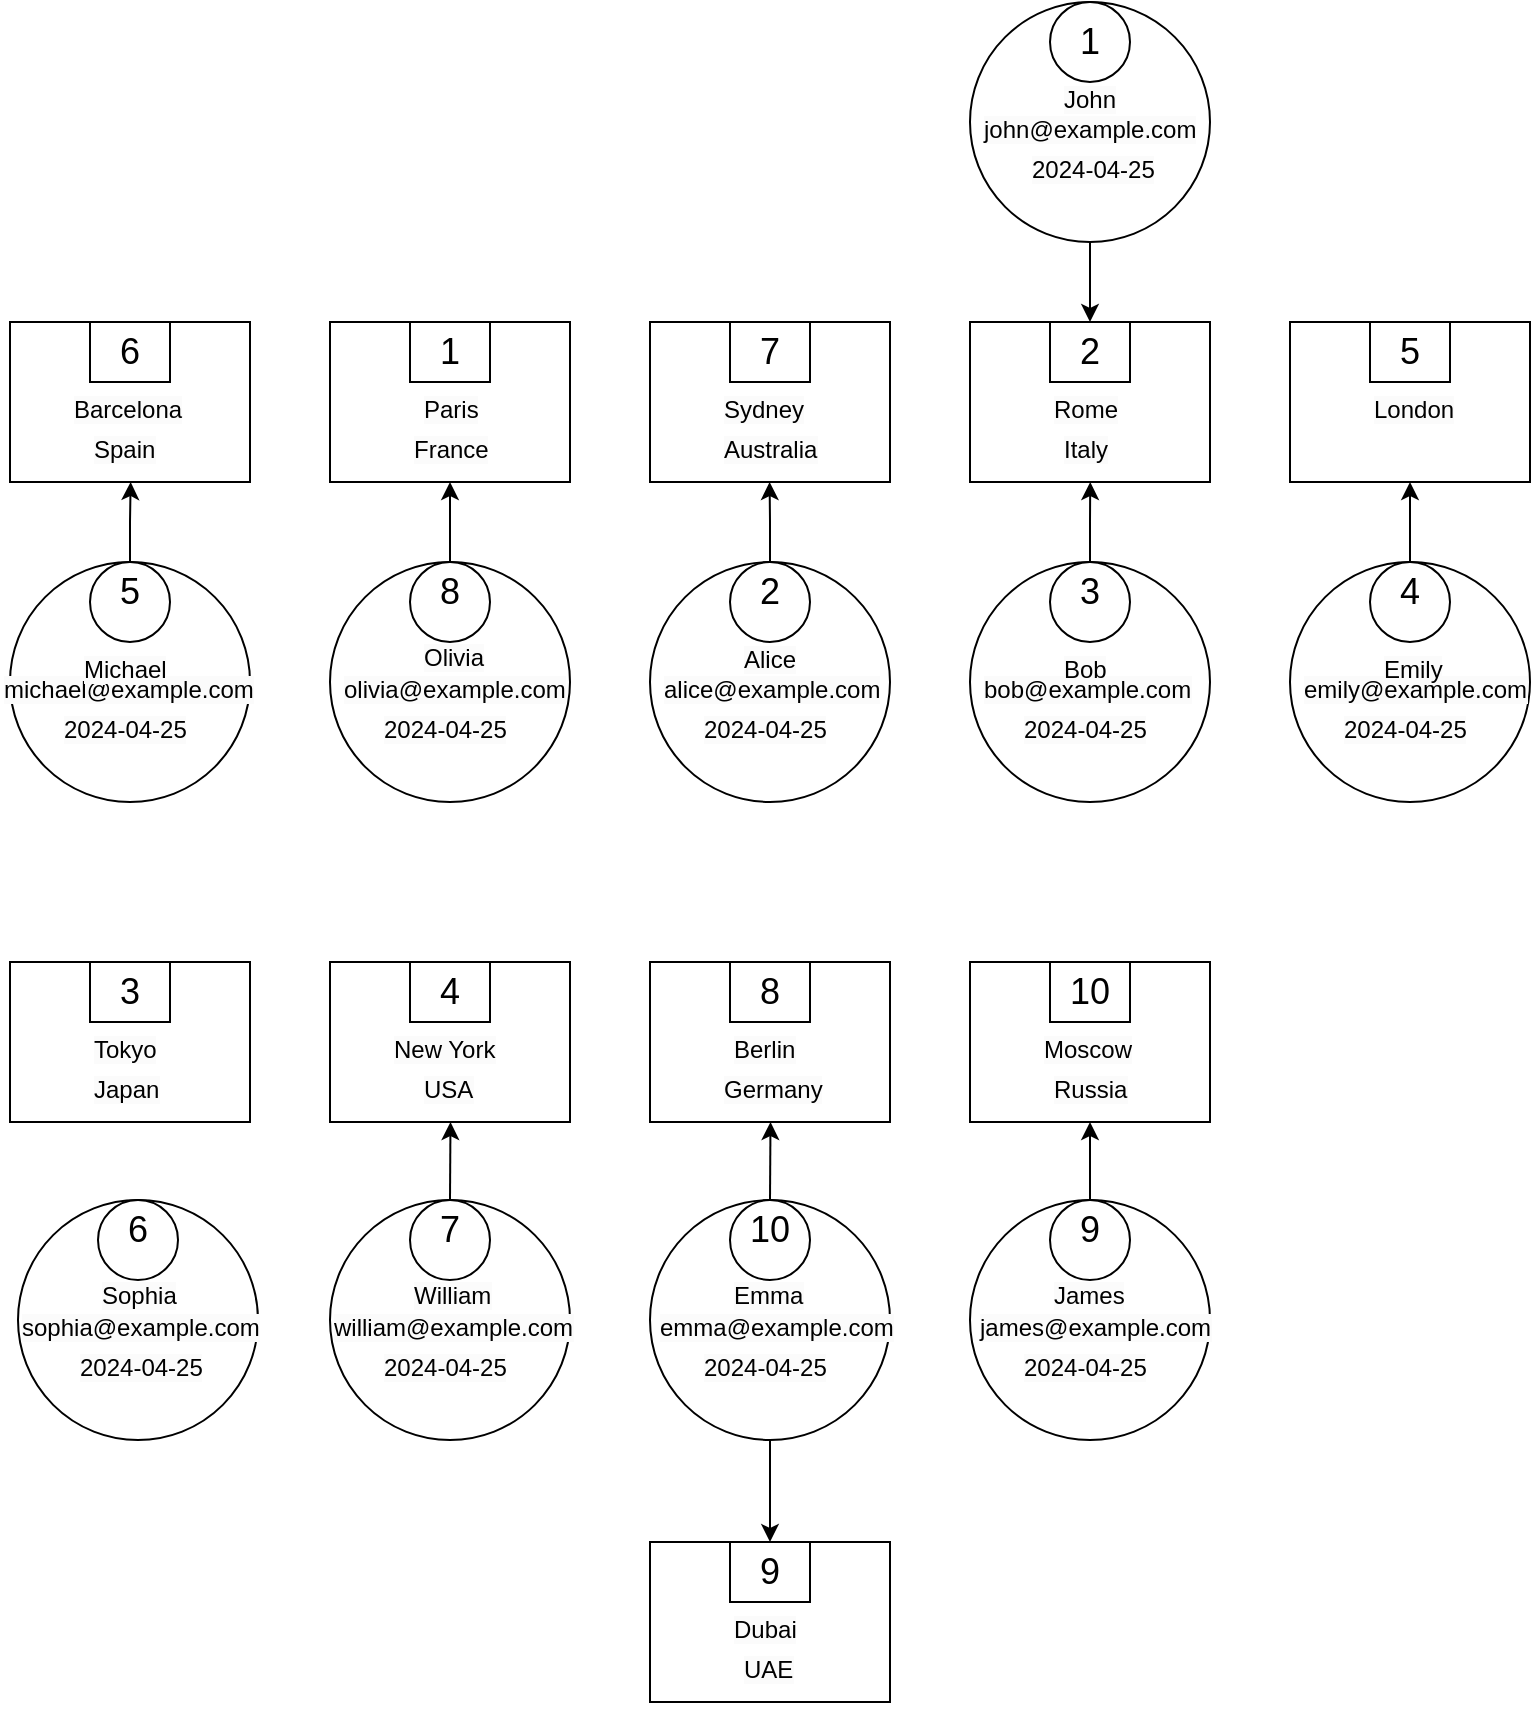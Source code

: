 <mxfile version="23.1.5" type="device">
  <diagram name="Страница — 1" id="ykgxWVOW4HB1WRcRJP_r">
    <mxGraphModel dx="1214" dy="1304" grid="1" gridSize="10" guides="1" tooltips="1" connect="1" arrows="1" fold="1" page="1" pageScale="1" pageWidth="827" pageHeight="1169" math="0" shadow="0">
      <root>
        <mxCell id="0" />
        <mxCell id="1" parent="0" />
        <mxCell id="QVLjxTjnJ6YmT43BdL0h-66" style="edgeStyle=orthogonalEdgeStyle;rounded=0;orthogonalLoop=1;jettySize=auto;html=1;exitX=0.5;exitY=1;exitDx=0;exitDy=0;entryX=0.5;entryY=0;entryDx=0;entryDy=0;" edge="1" parent="1" source="4bTrYV1-L5UAAMsCu0EJ-1" target="QVLjxTjnJ6YmT43BdL0h-11">
          <mxGeometry relative="1" as="geometry" />
        </mxCell>
        <mxCell id="4bTrYV1-L5UAAMsCu0EJ-1" value="" style="ellipse;whiteSpace=wrap;html=1;" parent="1" vertex="1">
          <mxGeometry x="516" y="80" width="120" height="120" as="geometry" />
        </mxCell>
        <mxCell id="4bTrYV1-L5UAAMsCu0EJ-2" value="" style="ellipse;whiteSpace=wrap;html=1;" parent="1" vertex="1">
          <mxGeometry x="36" y="360" width="120" height="120" as="geometry" />
        </mxCell>
        <mxCell id="4bTrYV1-L5UAAMsCu0EJ-3" value="" style="ellipse;whiteSpace=wrap;html=1;" parent="1" vertex="1">
          <mxGeometry x="676" y="360" width="120" height="120" as="geometry" />
        </mxCell>
        <mxCell id="4bTrYV1-L5UAAMsCu0EJ-4" value="" style="ellipse;whiteSpace=wrap;html=1;" parent="1" vertex="1">
          <mxGeometry x="516" y="360" width="120" height="120" as="geometry" />
        </mxCell>
        <mxCell id="4bTrYV1-L5UAAMsCu0EJ-5" value="" style="ellipse;whiteSpace=wrap;html=1;" parent="1" vertex="1">
          <mxGeometry x="356" y="360" width="120" height="120" as="geometry" />
        </mxCell>
        <mxCell id="4bTrYV1-L5UAAMsCu0EJ-12" value="" style="ellipse;whiteSpace=wrap;html=1;" parent="1" vertex="1">
          <mxGeometry x="40" y="679" width="120" height="120" as="geometry" />
        </mxCell>
        <mxCell id="4bTrYV1-L5UAAMsCu0EJ-13" value="" style="ellipse;whiteSpace=wrap;html=1;" parent="1" vertex="1">
          <mxGeometry x="516" y="679" width="120" height="120" as="geometry" />
        </mxCell>
        <mxCell id="4bTrYV1-L5UAAMsCu0EJ-14" value="" style="ellipse;whiteSpace=wrap;html=1;" parent="1" vertex="1">
          <mxGeometry x="196" y="360" width="120" height="120" as="geometry" />
        </mxCell>
        <mxCell id="4bTrYV1-L5UAAMsCu0EJ-15" value="" style="ellipse;whiteSpace=wrap;html=1;" parent="1" vertex="1">
          <mxGeometry x="196" y="679" width="120" height="120" as="geometry" />
        </mxCell>
        <mxCell id="QVLjxTjnJ6YmT43BdL0h-69" style="edgeStyle=orthogonalEdgeStyle;rounded=0;orthogonalLoop=1;jettySize=auto;html=1;exitX=0.5;exitY=1;exitDx=0;exitDy=0;entryX=0.5;entryY=0;entryDx=0;entryDy=0;" edge="1" parent="1" source="4bTrYV1-L5UAAMsCu0EJ-16" target="QVLjxTjnJ6YmT43BdL0h-52">
          <mxGeometry relative="1" as="geometry" />
        </mxCell>
        <mxCell id="4bTrYV1-L5UAAMsCu0EJ-16" value="" style="ellipse;whiteSpace=wrap;html=1;" parent="1" vertex="1">
          <mxGeometry x="356" y="679" width="120" height="120" as="geometry" />
        </mxCell>
        <mxCell id="4bTrYV1-L5UAAMsCu0EJ-17" value="" style="ellipse;whiteSpace=wrap;html=1;" parent="1" vertex="1">
          <mxGeometry x="556" y="80" width="40" height="40" as="geometry" />
        </mxCell>
        <mxCell id="4bTrYV1-L5UAAMsCu0EJ-18" value="" style="ellipse;whiteSpace=wrap;html=1;" parent="1" vertex="1">
          <mxGeometry x="76" y="360" width="40" height="40" as="geometry" />
        </mxCell>
        <mxCell id="4bTrYV1-L5UAAMsCu0EJ-19" value="" style="ellipse;whiteSpace=wrap;html=1;" parent="1" vertex="1">
          <mxGeometry x="716" y="360" width="40" height="40" as="geometry" />
        </mxCell>
        <mxCell id="4bTrYV1-L5UAAMsCu0EJ-20" value="" style="ellipse;whiteSpace=wrap;html=1;" parent="1" vertex="1">
          <mxGeometry x="556" y="360" width="40" height="40" as="geometry" />
        </mxCell>
        <mxCell id="4bTrYV1-L5UAAMsCu0EJ-21" value="" style="ellipse;whiteSpace=wrap;html=1;" parent="1" vertex="1">
          <mxGeometry x="396" y="360" width="40" height="40" as="geometry" />
        </mxCell>
        <mxCell id="4bTrYV1-L5UAAMsCu0EJ-22" value="" style="ellipse;whiteSpace=wrap;html=1;" parent="1" vertex="1">
          <mxGeometry x="80" y="679" width="40" height="40" as="geometry" />
        </mxCell>
        <mxCell id="4bTrYV1-L5UAAMsCu0EJ-23" value="" style="ellipse;whiteSpace=wrap;html=1;" parent="1" vertex="1">
          <mxGeometry x="396" y="679" width="40" height="40" as="geometry" />
        </mxCell>
        <mxCell id="4bTrYV1-L5UAAMsCu0EJ-24" value="" style="ellipse;whiteSpace=wrap;html=1;" parent="1" vertex="1">
          <mxGeometry x="556" y="679" width="40" height="40" as="geometry" />
        </mxCell>
        <mxCell id="4bTrYV1-L5UAAMsCu0EJ-25" value="" style="ellipse;whiteSpace=wrap;html=1;" parent="1" vertex="1">
          <mxGeometry x="236" y="360" width="40" height="40" as="geometry" />
        </mxCell>
        <mxCell id="4bTrYV1-L5UAAMsCu0EJ-26" value="" style="ellipse;whiteSpace=wrap;html=1;" parent="1" vertex="1">
          <mxGeometry x="236" y="679" width="40" height="40" as="geometry" />
        </mxCell>
        <mxCell id="4bTrYV1-L5UAAMsCu0EJ-27" value="&lt;font style=&quot;font-size: 18px;&quot;&gt;1&lt;/font&gt;" style="text;html=1;align=center;verticalAlign=middle;whiteSpace=wrap;rounded=0;" parent="1" vertex="1">
          <mxGeometry x="546" y="85" width="60" height="30" as="geometry" />
        </mxCell>
        <mxCell id="QVLjxTjnJ6YmT43BdL0h-70" style="edgeStyle=orthogonalEdgeStyle;rounded=0;orthogonalLoop=1;jettySize=auto;html=1;exitX=0.5;exitY=0;exitDx=0;exitDy=0;entryX=0.5;entryY=0.75;entryDx=0;entryDy=0;entryPerimeter=0;" edge="1" parent="1" source="4bTrYV1-L5UAAMsCu0EJ-28" target="QVLjxTjnJ6YmT43BdL0h-60">
          <mxGeometry relative="1" as="geometry" />
        </mxCell>
        <mxCell id="4bTrYV1-L5UAAMsCu0EJ-28" value="&lt;font style=&quot;font-size: 18px;&quot;&gt;9&lt;/font&gt;" style="text;html=1;align=center;verticalAlign=middle;whiteSpace=wrap;rounded=0;" parent="1" vertex="1">
          <mxGeometry x="546" y="679" width="60" height="30" as="geometry" />
        </mxCell>
        <mxCell id="QVLjxTjnJ6YmT43BdL0h-62" style="edgeStyle=orthogonalEdgeStyle;rounded=0;orthogonalLoop=1;jettySize=auto;html=1;exitX=0.5;exitY=0;exitDx=0;exitDy=0;" edge="1" parent="1" source="4bTrYV1-L5UAAMsCu0EJ-29" target="QVLjxTjnJ6YmT43BdL0h-3">
          <mxGeometry relative="1" as="geometry" />
        </mxCell>
        <mxCell id="4bTrYV1-L5UAAMsCu0EJ-29" value="&lt;font style=&quot;font-size: 18px;&quot;&gt;8&lt;/font&gt;" style="text;html=1;align=center;verticalAlign=middle;whiteSpace=wrap;rounded=0;" parent="1" vertex="1">
          <mxGeometry x="226" y="360" width="60" height="30" as="geometry" />
        </mxCell>
        <mxCell id="4bTrYV1-L5UAAMsCu0EJ-30" value="&lt;font style=&quot;font-size: 18px;&quot;&gt;7&lt;/font&gt;" style="text;html=1;align=center;verticalAlign=middle;whiteSpace=wrap;rounded=0;" parent="1" vertex="1">
          <mxGeometry x="226" y="679" width="60" height="30" as="geometry" />
        </mxCell>
        <mxCell id="4bTrYV1-L5UAAMsCu0EJ-31" value="&lt;font style=&quot;font-size: 18px;&quot;&gt;6&lt;/font&gt;" style="text;html=1;align=center;verticalAlign=middle;whiteSpace=wrap;rounded=0;" parent="1" vertex="1">
          <mxGeometry x="70" y="679" width="60" height="30" as="geometry" />
        </mxCell>
        <mxCell id="4bTrYV1-L5UAAMsCu0EJ-32" value="&lt;font style=&quot;font-size: 18px;&quot;&gt;5&lt;/font&gt;" style="text;html=1;align=center;verticalAlign=middle;whiteSpace=wrap;rounded=0;" parent="1" vertex="1">
          <mxGeometry x="66" y="360" width="60" height="30" as="geometry" />
        </mxCell>
        <mxCell id="QVLjxTjnJ6YmT43BdL0h-65" style="edgeStyle=orthogonalEdgeStyle;rounded=0;orthogonalLoop=1;jettySize=auto;html=1;exitX=0.5;exitY=0;exitDx=0;exitDy=0;entryX=0.5;entryY=1;entryDx=0;entryDy=0;" edge="1" parent="1" source="4bTrYV1-L5UAAMsCu0EJ-33" target="QVLjxTjnJ6YmT43BdL0h-27">
          <mxGeometry relative="1" as="geometry" />
        </mxCell>
        <mxCell id="4bTrYV1-L5UAAMsCu0EJ-33" value="&lt;font style=&quot;font-size: 18px;&quot;&gt;4&lt;/font&gt;" style="text;html=1;align=center;verticalAlign=middle;whiteSpace=wrap;rounded=0;" parent="1" vertex="1">
          <mxGeometry x="706" y="360" width="60" height="30" as="geometry" />
        </mxCell>
        <mxCell id="4bTrYV1-L5UAAMsCu0EJ-34" value="&lt;font style=&quot;font-size: 18px;&quot;&gt;3&lt;/font&gt;" style="text;html=1;align=center;verticalAlign=middle;whiteSpace=wrap;rounded=0;" parent="1" vertex="1">
          <mxGeometry x="546" y="360" width="60" height="30" as="geometry" />
        </mxCell>
        <mxCell id="4bTrYV1-L5UAAMsCu0EJ-35" value="&lt;font style=&quot;font-size: 18px;&quot;&gt;2&lt;/font&gt;" style="text;html=1;align=center;verticalAlign=middle;whiteSpace=wrap;rounded=0;" parent="1" vertex="1">
          <mxGeometry x="386" y="360" width="60" height="30" as="geometry" />
        </mxCell>
        <mxCell id="4bTrYV1-L5UAAMsCu0EJ-36" value="&lt;font style=&quot;font-size: 18px;&quot;&gt;10&lt;/font&gt;" style="text;html=1;align=center;verticalAlign=middle;whiteSpace=wrap;rounded=0;" parent="1" vertex="1">
          <mxGeometry x="386" y="679" width="60" height="30" as="geometry" />
        </mxCell>
        <mxCell id="4bTrYV1-L5UAAMsCu0EJ-38" value="&lt;span style=&quot;color: rgb(0, 0, 0); font-family: Helvetica; font-size: 12px; font-style: normal; font-variant-ligatures: normal; font-variant-caps: normal; font-weight: 400; letter-spacing: normal; orphans: 2; text-align: left; text-indent: 0px; text-transform: none; widows: 2; word-spacing: 0px; -webkit-text-stroke-width: 0px; background-color: rgb(251, 251, 251); text-decoration-thickness: initial; text-decoration-style: initial; text-decoration-color: initial; float: none; display: inline !important;&quot;&gt;John&lt;/span&gt;" style="text;whiteSpace=wrap;html=1;" parent="1" vertex="1">
          <mxGeometry x="561" y="115" width="30" height="30" as="geometry" />
        </mxCell>
        <mxCell id="4bTrYV1-L5UAAMsCu0EJ-39" value="&lt;span style=&quot;color: rgb(0, 0, 0); font-family: Helvetica; font-size: 12px; font-style: normal; font-variant-ligatures: normal; font-variant-caps: normal; font-weight: 400; letter-spacing: normal; orphans: 2; text-align: left; text-indent: 0px; text-transform: none; widows: 2; word-spacing: 0px; -webkit-text-stroke-width: 0px; background-color: rgb(251, 251, 251); text-decoration-thickness: initial; text-decoration-style: initial; text-decoration-color: initial; float: none; display: inline !important;&quot;&gt;john@example.com&lt;/span&gt;" style="text;whiteSpace=wrap;html=1;" parent="1" vertex="1">
          <mxGeometry x="521" y="130" width="110" height="20" as="geometry" />
        </mxCell>
        <mxCell id="4bTrYV1-L5UAAMsCu0EJ-40" value="&lt;span style=&quot;color: rgb(0, 0, 0); font-family: Helvetica; font-size: 12px; font-style: normal; font-variant-ligatures: normal; font-variant-caps: normal; font-weight: 400; letter-spacing: normal; orphans: 2; text-align: left; text-indent: 0px; text-transform: none; widows: 2; word-spacing: 0px; -webkit-text-stroke-width: 0px; background-color: rgb(251, 251, 251); text-decoration-thickness: initial; text-decoration-style: initial; text-decoration-color: initial; float: none; display: inline !important;&quot;&gt;2024-04-25&lt;/span&gt;" style="text;whiteSpace=wrap;html=1;" parent="1" vertex="1">
          <mxGeometry x="545" y="150" width="70" height="20" as="geometry" />
        </mxCell>
        <mxCell id="4bTrYV1-L5UAAMsCu0EJ-41" value="&lt;span style=&quot;color: rgb(0, 0, 0); font-family: Helvetica; font-size: 12px; font-style: normal; font-variant-ligatures: normal; font-variant-caps: normal; font-weight: 400; letter-spacing: normal; orphans: 2; text-align: left; text-indent: 0px; text-transform: none; widows: 2; word-spacing: 0px; -webkit-text-stroke-width: 0px; background-color: rgb(251, 251, 251); text-decoration-thickness: initial; text-decoration-style: initial; text-decoration-color: initial; float: none; display: inline !important;&quot;&gt;Alice&lt;/span&gt;" style="text;whiteSpace=wrap;html=1;" parent="1" vertex="1">
          <mxGeometry x="401" y="395" width="30" height="20" as="geometry" />
        </mxCell>
        <mxCell id="4bTrYV1-L5UAAMsCu0EJ-42" value="&lt;span style=&quot;color: rgb(0, 0, 0); font-family: Helvetica; font-size: 12px; font-style: normal; font-variant-ligatures: normal; font-variant-caps: normal; font-weight: 400; letter-spacing: normal; orphans: 2; text-align: left; text-indent: 0px; text-transform: none; widows: 2; word-spacing: 0px; -webkit-text-stroke-width: 0px; background-color: rgb(251, 251, 251); text-decoration-thickness: initial; text-decoration-style: initial; text-decoration-color: initial; float: none; display: inline !important;&quot;&gt;2024-04-25&lt;/span&gt;" style="text;whiteSpace=wrap;html=1;" parent="1" vertex="1">
          <mxGeometry x="381" y="749" width="70" height="20" as="geometry" />
        </mxCell>
        <mxCell id="4bTrYV1-L5UAAMsCu0EJ-43" value="&lt;span style=&quot;color: rgb(0, 0, 0); font-family: Helvetica; font-size: 12px; font-style: normal; font-variant-ligatures: normal; font-variant-caps: normal; font-weight: 400; letter-spacing: normal; orphans: 2; text-align: left; text-indent: 0px; text-transform: none; widows: 2; word-spacing: 0px; -webkit-text-stroke-width: 0px; background-color: rgb(251, 251, 251); text-decoration-thickness: initial; text-decoration-style: initial; text-decoration-color: initial; float: none; display: inline !important;&quot;&gt;2024-04-25&lt;/span&gt;" style="text;whiteSpace=wrap;html=1;" parent="1" vertex="1">
          <mxGeometry x="541" y="749" width="70" height="20" as="geometry" />
        </mxCell>
        <mxCell id="4bTrYV1-L5UAAMsCu0EJ-44" value="&lt;span style=&quot;color: rgb(0, 0, 0); font-family: Helvetica; font-size: 12px; font-style: normal; font-variant-ligatures: normal; font-variant-caps: normal; font-weight: 400; letter-spacing: normal; orphans: 2; text-align: left; text-indent: 0px; text-transform: none; widows: 2; word-spacing: 0px; -webkit-text-stroke-width: 0px; background-color: rgb(251, 251, 251); text-decoration-thickness: initial; text-decoration-style: initial; text-decoration-color: initial; float: none; display: inline !important;&quot;&gt;2024-04-25&lt;/span&gt;" style="text;whiteSpace=wrap;html=1;" parent="1" vertex="1">
          <mxGeometry x="221" y="430" width="70" height="20" as="geometry" />
        </mxCell>
        <mxCell id="4bTrYV1-L5UAAMsCu0EJ-45" value="&lt;span style=&quot;color: rgb(0, 0, 0); font-family: Helvetica; font-size: 12px; font-style: normal; font-variant-ligatures: normal; font-variant-caps: normal; font-weight: 400; letter-spacing: normal; orphans: 2; text-align: left; text-indent: 0px; text-transform: none; widows: 2; word-spacing: 0px; -webkit-text-stroke-width: 0px; background-color: rgb(251, 251, 251); text-decoration-thickness: initial; text-decoration-style: initial; text-decoration-color: initial; float: none; display: inline !important;&quot;&gt;2024-04-25&lt;/span&gt;" style="text;whiteSpace=wrap;html=1;" parent="1" vertex="1">
          <mxGeometry x="221" y="749" width="70" height="20" as="geometry" />
        </mxCell>
        <mxCell id="4bTrYV1-L5UAAMsCu0EJ-46" value="&lt;span style=&quot;color: rgb(0, 0, 0); font-family: Helvetica; font-size: 12px; font-style: normal; font-variant-ligatures: normal; font-variant-caps: normal; font-weight: 400; letter-spacing: normal; orphans: 2; text-align: left; text-indent: 0px; text-transform: none; widows: 2; word-spacing: 0px; -webkit-text-stroke-width: 0px; background-color: rgb(251, 251, 251); text-decoration-thickness: initial; text-decoration-style: initial; text-decoration-color: initial; float: none; display: inline !important;&quot;&gt;2024-04-25&lt;/span&gt;" style="text;whiteSpace=wrap;html=1;" parent="1" vertex="1">
          <mxGeometry x="69" y="749" width="70" height="20" as="geometry" />
        </mxCell>
        <mxCell id="4bTrYV1-L5UAAMsCu0EJ-47" value="&lt;span style=&quot;color: rgb(0, 0, 0); font-family: Helvetica; font-size: 12px; font-style: normal; font-variant-ligatures: normal; font-variant-caps: normal; font-weight: 400; letter-spacing: normal; orphans: 2; text-align: left; text-indent: 0px; text-transform: none; widows: 2; word-spacing: 0px; -webkit-text-stroke-width: 0px; background-color: rgb(251, 251, 251); text-decoration-thickness: initial; text-decoration-style: initial; text-decoration-color: initial; float: none; display: inline !important;&quot;&gt;2024-04-25&lt;/span&gt;" style="text;whiteSpace=wrap;html=1;" parent="1" vertex="1">
          <mxGeometry x="61" y="430" width="70" height="20" as="geometry" />
        </mxCell>
        <mxCell id="4bTrYV1-L5UAAMsCu0EJ-48" value="&lt;span style=&quot;color: rgb(0, 0, 0); font-family: Helvetica; font-size: 12px; font-style: normal; font-variant-ligatures: normal; font-variant-caps: normal; font-weight: 400; letter-spacing: normal; orphans: 2; text-align: left; text-indent: 0px; text-transform: none; widows: 2; word-spacing: 0px; -webkit-text-stroke-width: 0px; background-color: rgb(251, 251, 251); text-decoration-thickness: initial; text-decoration-style: initial; text-decoration-color: initial; float: none; display: inline !important;&quot;&gt;2024-04-25&lt;/span&gt;" style="text;whiteSpace=wrap;html=1;" parent="1" vertex="1">
          <mxGeometry x="701" y="430" width="70" height="20" as="geometry" />
        </mxCell>
        <mxCell id="4bTrYV1-L5UAAMsCu0EJ-49" value="&lt;span style=&quot;color: rgb(0, 0, 0); font-family: Helvetica; font-size: 12px; font-style: normal; font-variant-ligatures: normal; font-variant-caps: normal; font-weight: 400; letter-spacing: normal; orphans: 2; text-align: left; text-indent: 0px; text-transform: none; widows: 2; word-spacing: 0px; -webkit-text-stroke-width: 0px; background-color: rgb(251, 251, 251); text-decoration-thickness: initial; text-decoration-style: initial; text-decoration-color: initial; float: none; display: inline !important;&quot;&gt;2024-04-25&lt;/span&gt;" style="text;whiteSpace=wrap;html=1;" parent="1" vertex="1">
          <mxGeometry x="541" y="430" width="70" height="20" as="geometry" />
        </mxCell>
        <mxCell id="4bTrYV1-L5UAAMsCu0EJ-50" value="&lt;span style=&quot;color: rgb(0, 0, 0); font-family: Helvetica; font-size: 12px; font-style: normal; font-variant-ligatures: normal; font-variant-caps: normal; font-weight: 400; letter-spacing: normal; orphans: 2; text-align: left; text-indent: 0px; text-transform: none; widows: 2; word-spacing: 0px; -webkit-text-stroke-width: 0px; background-color: rgb(251, 251, 251); text-decoration-thickness: initial; text-decoration-style: initial; text-decoration-color: initial; float: none; display: inline !important;&quot;&gt;2024-04-25&lt;/span&gt;" style="text;whiteSpace=wrap;html=1;" parent="1" vertex="1">
          <mxGeometry x="381" y="430" width="70" height="20" as="geometry" />
        </mxCell>
        <mxCell id="4bTrYV1-L5UAAMsCu0EJ-51" value="&lt;span style=&quot;color: rgb(0, 0, 0); font-family: Helvetica; font-size: 12px; font-style: normal; font-variant-ligatures: normal; font-variant-caps: normal; font-weight: 400; letter-spacing: normal; orphans: 2; text-align: left; text-indent: 0px; text-transform: none; widows: 2; word-spacing: 0px; -webkit-text-stroke-width: 0px; background-color: rgb(251, 251, 251); text-decoration-thickness: initial; text-decoration-style: initial; text-decoration-color: initial; float: none; display: inline !important;&quot;&gt;alice@example.com&lt;/span&gt;" style="text;whiteSpace=wrap;html=1;" parent="1" vertex="1">
          <mxGeometry x="361" y="410" width="110" height="20" as="geometry" />
        </mxCell>
        <mxCell id="4bTrYV1-L5UAAMsCu0EJ-52" value="&lt;span style=&quot;color: rgb(0, 0, 0); font-family: Helvetica; font-size: 12px; font-style: normal; font-variant-ligatures: normal; font-variant-caps: normal; font-weight: 400; letter-spacing: normal; orphans: 2; text-align: left; text-indent: 0px; text-transform: none; widows: 2; word-spacing: 0px; -webkit-text-stroke-width: 0px; background-color: rgb(251, 251, 251); text-decoration-thickness: initial; text-decoration-style: initial; text-decoration-color: initial; float: none; display: inline !important;&quot;&gt;bob@example.com&lt;/span&gt;" style="text;whiteSpace=wrap;html=1;" parent="1" vertex="1">
          <mxGeometry x="521" y="410" width="110" height="20" as="geometry" />
        </mxCell>
        <mxCell id="4bTrYV1-L5UAAMsCu0EJ-53" value="&lt;span style=&quot;color: rgb(0, 0, 0); font-family: Helvetica; font-size: 12px; font-style: normal; font-variant-ligatures: normal; font-variant-caps: normal; font-weight: 400; letter-spacing: normal; orphans: 2; text-align: left; text-indent: 0px; text-transform: none; widows: 2; word-spacing: 0px; -webkit-text-stroke-width: 0px; background-color: rgb(251, 251, 251); text-decoration-thickness: initial; text-decoration-style: initial; text-decoration-color: initial; float: none; display: inline !important;&quot;&gt;emily@example.com&lt;/span&gt;" style="text;whiteSpace=wrap;html=1;" parent="1" vertex="1">
          <mxGeometry x="681" y="410" width="110" height="20" as="geometry" />
        </mxCell>
        <mxCell id="4bTrYV1-L5UAAMsCu0EJ-54" value="&lt;span style=&quot;color: rgb(0, 0, 0); font-family: Helvetica; font-size: 12px; font-style: normal; font-variant-ligatures: normal; font-variant-caps: normal; font-weight: 400; letter-spacing: normal; orphans: 2; text-align: left; text-indent: 0px; text-transform: none; widows: 2; word-spacing: 0px; -webkit-text-stroke-width: 0px; background-color: rgb(251, 251, 251); text-decoration-thickness: initial; text-decoration-style: initial; text-decoration-color: initial; float: none; display: inline !important;&quot;&gt;michael@example.com&lt;/span&gt;" style="text;whiteSpace=wrap;html=1;" parent="1" vertex="1">
          <mxGeometry x="31" y="410" width="130" height="20" as="geometry" />
        </mxCell>
        <mxCell id="4bTrYV1-L5UAAMsCu0EJ-55" value="&lt;span style=&quot;color: rgb(0, 0, 0); font-family: Helvetica; font-size: 12px; font-style: normal; font-variant-ligatures: normal; font-variant-caps: normal; font-weight: 400; letter-spacing: normal; orphans: 2; text-align: left; text-indent: 0px; text-transform: none; widows: 2; word-spacing: 0px; -webkit-text-stroke-width: 0px; background-color: rgb(251, 251, 251); text-decoration-thickness: initial; text-decoration-style: initial; text-decoration-color: initial; float: none; display: inline !important;&quot;&gt;sophia@example.com&lt;/span&gt;" style="text;whiteSpace=wrap;html=1;" parent="1" vertex="1">
          <mxGeometry x="40" y="729" width="120" height="20" as="geometry" />
        </mxCell>
        <mxCell id="4bTrYV1-L5UAAMsCu0EJ-56" value="&lt;span style=&quot;color: rgb(0, 0, 0); font-family: Helvetica; font-size: 12px; font-style: normal; font-variant-ligatures: normal; font-variant-caps: normal; font-weight: 400; letter-spacing: normal; orphans: 2; text-align: left; text-indent: 0px; text-transform: none; widows: 2; word-spacing: 0px; -webkit-text-stroke-width: 0px; background-color: rgb(251, 251, 251); text-decoration-thickness: initial; text-decoration-style: initial; text-decoration-color: initial; float: none; display: inline !important;&quot;&gt;william@example.com&lt;/span&gt;" style="text;whiteSpace=wrap;html=1;" parent="1" vertex="1">
          <mxGeometry x="196" y="729" width="120" height="20" as="geometry" />
        </mxCell>
        <mxCell id="4bTrYV1-L5UAAMsCu0EJ-57" value="&lt;span style=&quot;color: rgb(0, 0, 0); font-family: Helvetica; font-size: 12px; font-style: normal; font-variant-ligatures: normal; font-variant-caps: normal; font-weight: 400; letter-spacing: normal; orphans: 2; text-align: left; text-indent: 0px; text-transform: none; widows: 2; word-spacing: 0px; -webkit-text-stroke-width: 0px; background-color: rgb(251, 251, 251); text-decoration-thickness: initial; text-decoration-style: initial; text-decoration-color: initial; float: none; display: inline !important;&quot;&gt;olivia@example.com&lt;/span&gt;" style="text;whiteSpace=wrap;html=1;" parent="1" vertex="1">
          <mxGeometry x="201" y="410" width="110" height="20" as="geometry" />
        </mxCell>
        <mxCell id="4bTrYV1-L5UAAMsCu0EJ-58" value="&lt;span style=&quot;color: rgb(0, 0, 0); font-family: Helvetica; font-size: 12px; font-style: normal; font-variant-ligatures: normal; font-variant-caps: normal; font-weight: 400; letter-spacing: normal; orphans: 2; text-align: left; text-indent: 0px; text-transform: none; widows: 2; word-spacing: 0px; -webkit-text-stroke-width: 0px; background-color: rgb(251, 251, 251); text-decoration-thickness: initial; text-decoration-style: initial; text-decoration-color: initial; float: none; display: inline !important;&quot;&gt;james@example.com&lt;/span&gt;" style="text;whiteSpace=wrap;html=1;" parent="1" vertex="1">
          <mxGeometry x="518.5" y="729" width="115" height="20" as="geometry" />
        </mxCell>
        <mxCell id="4bTrYV1-L5UAAMsCu0EJ-59" value="&lt;span style=&quot;color: rgb(0, 0, 0); font-family: Helvetica; font-size: 12px; font-style: normal; font-variant-ligatures: normal; font-variant-caps: normal; font-weight: 400; letter-spacing: normal; orphans: 2; text-align: left; text-indent: 0px; text-transform: none; widows: 2; word-spacing: 0px; -webkit-text-stroke-width: 0px; background-color: rgb(251, 251, 251); text-decoration-thickness: initial; text-decoration-style: initial; text-decoration-color: initial; float: none; display: inline !important;&quot;&gt;emma@example.com&lt;/span&gt;" style="text;whiteSpace=wrap;html=1;" parent="1" vertex="1">
          <mxGeometry x="358.5" y="729" width="115" height="20" as="geometry" />
        </mxCell>
        <mxCell id="4bTrYV1-L5UAAMsCu0EJ-60" value="&lt;span style=&quot;color: rgb(0, 0, 0); font-family: Helvetica; font-size: 12px; font-style: normal; font-variant-ligatures: normal; font-variant-caps: normal; font-weight: 400; letter-spacing: normal; orphans: 2; text-align: left; text-indent: 0px; text-transform: none; widows: 2; word-spacing: 0px; -webkit-text-stroke-width: 0px; background-color: rgb(251, 251, 251); text-decoration-thickness: initial; text-decoration-style: initial; text-decoration-color: initial; float: none; display: inline !important;&quot;&gt;Bob&lt;/span&gt;" style="text;whiteSpace=wrap;html=1;" parent="1" vertex="1">
          <mxGeometry x="561" y="400" width="30" height="20" as="geometry" />
        </mxCell>
        <mxCell id="4bTrYV1-L5UAAMsCu0EJ-61" value="&lt;span style=&quot;color: rgb(0, 0, 0); font-family: Helvetica; font-size: 12px; font-style: normal; font-variant-ligatures: normal; font-variant-caps: normal; font-weight: 400; letter-spacing: normal; orphans: 2; text-align: left; text-indent: 0px; text-transform: none; widows: 2; word-spacing: 0px; -webkit-text-stroke-width: 0px; background-color: rgb(251, 251, 251); text-decoration-thickness: initial; text-decoration-style: initial; text-decoration-color: initial; float: none; display: inline !important;&quot;&gt;Emily&lt;/span&gt;" style="text;whiteSpace=wrap;html=1;" parent="1" vertex="1">
          <mxGeometry x="721" y="400" width="30" height="30" as="geometry" />
        </mxCell>
        <mxCell id="4bTrYV1-L5UAAMsCu0EJ-62" value="&lt;span style=&quot;color: rgb(0, 0, 0); font-family: Helvetica; font-size: 12px; font-style: normal; font-variant-ligatures: normal; font-variant-caps: normal; font-weight: 400; letter-spacing: normal; orphans: 2; text-align: left; text-indent: 0px; text-transform: none; widows: 2; word-spacing: 0px; -webkit-text-stroke-width: 0px; background-color: rgb(251, 251, 251); text-decoration-thickness: initial; text-decoration-style: initial; text-decoration-color: initial; float: none; display: inline !important;&quot;&gt;Michael&lt;/span&gt;" style="text;whiteSpace=wrap;html=1;" parent="1" vertex="1">
          <mxGeometry x="71" y="400" width="50" height="20" as="geometry" />
        </mxCell>
        <mxCell id="4bTrYV1-L5UAAMsCu0EJ-63" value="&lt;span style=&quot;color: rgb(0, 0, 0); font-family: Helvetica; font-size: 12px; font-style: normal; font-variant-ligatures: normal; font-variant-caps: normal; font-weight: 400; letter-spacing: normal; orphans: 2; text-align: left; text-indent: 0px; text-transform: none; widows: 2; word-spacing: 0px; -webkit-text-stroke-width: 0px; background-color: rgb(251, 251, 251); text-decoration-thickness: initial; text-decoration-style: initial; text-decoration-color: initial; float: none; display: inline !important;&quot;&gt;Sophia&lt;/span&gt;" style="text;whiteSpace=wrap;html=1;" parent="1" vertex="1">
          <mxGeometry x="80" y="713" width="40" height="40" as="geometry" />
        </mxCell>
        <mxCell id="4bTrYV1-L5UAAMsCu0EJ-64" value="&lt;span style=&quot;color: rgb(0, 0, 0); font-family: Helvetica; font-size: 12px; font-style: normal; font-variant-ligatures: normal; font-variant-caps: normal; font-weight: 400; letter-spacing: normal; orphans: 2; text-align: left; text-indent: 0px; text-transform: none; widows: 2; word-spacing: 0px; -webkit-text-stroke-width: 0px; background-color: rgb(251, 251, 251); text-decoration-thickness: initial; text-decoration-style: initial; text-decoration-color: initial; float: none; display: inline !important;&quot;&gt;William&lt;/span&gt;" style="text;whiteSpace=wrap;html=1;" parent="1" vertex="1">
          <mxGeometry x="236" y="713" width="40" height="20" as="geometry" />
        </mxCell>
        <mxCell id="4bTrYV1-L5UAAMsCu0EJ-65" value="&lt;span style=&quot;color: rgb(0, 0, 0); font-family: Helvetica; font-size: 12px; font-style: normal; font-variant-ligatures: normal; font-variant-caps: normal; font-weight: 400; letter-spacing: normal; orphans: 2; text-align: left; text-indent: 0px; text-transform: none; widows: 2; word-spacing: 0px; -webkit-text-stroke-width: 0px; background-color: rgb(251, 251, 251); text-decoration-thickness: initial; text-decoration-style: initial; text-decoration-color: initial; float: none; display: inline !important;&quot;&gt;Olivia&lt;/span&gt;" style="text;whiteSpace=wrap;html=1;" parent="1" vertex="1">
          <mxGeometry x="241" y="394" width="30" height="20" as="geometry" />
        </mxCell>
        <mxCell id="4bTrYV1-L5UAAMsCu0EJ-66" value="&lt;span style=&quot;color: rgb(0, 0, 0); font-family: Helvetica; font-size: 12px; font-style: normal; font-variant-ligatures: normal; font-variant-caps: normal; font-weight: 400; letter-spacing: normal; orphans: 2; text-align: left; text-indent: 0px; text-transform: none; widows: 2; word-spacing: 0px; -webkit-text-stroke-width: 0px; background-color: rgb(251, 251, 251); text-decoration-thickness: initial; text-decoration-style: initial; text-decoration-color: initial; float: none; display: inline !important;&quot;&gt;James&lt;/span&gt;" style="text;whiteSpace=wrap;html=1;" parent="1" vertex="1">
          <mxGeometry x="556" y="713" width="40" height="20" as="geometry" />
        </mxCell>
        <mxCell id="4bTrYV1-L5UAAMsCu0EJ-67" value="&lt;span style=&quot;color: rgb(0, 0, 0); font-family: Helvetica; font-size: 12px; font-style: normal; font-variant-ligatures: normal; font-variant-caps: normal; font-weight: 400; letter-spacing: normal; orphans: 2; text-align: left; text-indent: 0px; text-transform: none; widows: 2; word-spacing: 0px; -webkit-text-stroke-width: 0px; background-color: rgb(251, 251, 251); text-decoration-thickness: initial; text-decoration-style: initial; text-decoration-color: initial; float: none; display: inline !important;&quot;&gt;Emma&lt;/span&gt;" style="text;whiteSpace=wrap;html=1;" parent="1" vertex="1">
          <mxGeometry x="396" y="713" width="40" height="20" as="geometry" />
        </mxCell>
        <mxCell id="QVLjxTjnJ6YmT43BdL0h-1" value="&lt;span style=&quot;color: rgb(0, 0, 0); font-family: Helvetica; font-size: 12px; font-style: normal; font-variant-ligatures: normal; font-variant-caps: normal; font-weight: 400; letter-spacing: normal; orphans: 2; text-align: left; text-indent: 0px; text-transform: none; widows: 2; word-spacing: 0px; -webkit-text-stroke-width: 0px; background-color: rgb(251, 251, 251); text-decoration-thickness: initial; text-decoration-style: initial; text-decoration-color: initial; float: none; display: inline !important;&quot;&gt;UK&lt;/span&gt;" style="text;whiteSpace=wrap;html=1;" vertex="1" parent="1">
          <mxGeometry x="726" y="290" width="20" height="40" as="geometry" />
        </mxCell>
        <mxCell id="QVLjxTjnJ6YmT43BdL0h-2" value="" style="group" vertex="1" connectable="0" parent="1">
          <mxGeometry x="196" y="240" width="120" height="90" as="geometry" />
        </mxCell>
        <mxCell id="QVLjxTjnJ6YmT43BdL0h-3" value="" style="rounded=0;whiteSpace=wrap;html=1;" vertex="1" parent="QVLjxTjnJ6YmT43BdL0h-2">
          <mxGeometry width="120" height="80" as="geometry" />
        </mxCell>
        <mxCell id="QVLjxTjnJ6YmT43BdL0h-4" value="" style="rounded=0;whiteSpace=wrap;html=1;" vertex="1" parent="QVLjxTjnJ6YmT43BdL0h-2">
          <mxGeometry x="40" width="40" height="30" as="geometry" />
        </mxCell>
        <mxCell id="QVLjxTjnJ6YmT43BdL0h-5" value="&lt;font style=&quot;font-size: 18px;&quot;&gt;1&lt;/font&gt;" style="text;html=1;align=center;verticalAlign=middle;whiteSpace=wrap;rounded=0;" vertex="1" parent="QVLjxTjnJ6YmT43BdL0h-2">
          <mxGeometry x="30" width="60" height="30" as="geometry" />
        </mxCell>
        <mxCell id="QVLjxTjnJ6YmT43BdL0h-6" value="&lt;span style=&quot;color: rgb(0, 0, 0); font-family: Helvetica; font-size: 12px; font-style: normal; font-variant-ligatures: normal; font-variant-caps: normal; font-weight: 400; letter-spacing: normal; orphans: 2; text-align: left; text-indent: 0px; text-transform: none; widows: 2; word-spacing: 0px; -webkit-text-stroke-width: 0px; background-color: rgb(251, 251, 251); text-decoration-thickness: initial; text-decoration-style: initial; text-decoration-color: initial; float: none; display: inline !important;&quot;&gt;Paris&lt;/span&gt;" style="text;whiteSpace=wrap;html=1;" vertex="1" parent="QVLjxTjnJ6YmT43BdL0h-2">
          <mxGeometry x="45" y="30" width="30" height="40" as="geometry" />
        </mxCell>
        <mxCell id="QVLjxTjnJ6YmT43BdL0h-7" value="&lt;span style=&quot;color: rgb(0, 0, 0); font-family: Helvetica; font-size: 12px; font-style: normal; font-variant-ligatures: normal; font-variant-caps: normal; font-weight: 400; letter-spacing: normal; orphans: 2; text-align: left; text-indent: 0px; text-transform: none; widows: 2; word-spacing: 0px; -webkit-text-stroke-width: 0px; background-color: rgb(251, 251, 251); text-decoration-thickness: initial; text-decoration-style: initial; text-decoration-color: initial; float: none; display: inline !important;&quot;&gt;France&lt;/span&gt;" style="text;whiteSpace=wrap;html=1;" vertex="1" parent="QVLjxTjnJ6YmT43BdL0h-2">
          <mxGeometry x="40" y="50" width="40" height="40" as="geometry" />
        </mxCell>
        <mxCell id="QVLjxTjnJ6YmT43BdL0h-8" value="" style="group" vertex="1" connectable="0" parent="1">
          <mxGeometry x="516" y="240" width="120" height="90" as="geometry" />
        </mxCell>
        <mxCell id="QVLjxTjnJ6YmT43BdL0h-9" value="" style="rounded=0;whiteSpace=wrap;html=1;" vertex="1" parent="QVLjxTjnJ6YmT43BdL0h-8">
          <mxGeometry width="120" height="80" as="geometry" />
        </mxCell>
        <mxCell id="QVLjxTjnJ6YmT43BdL0h-10" value="" style="rounded=0;whiteSpace=wrap;html=1;" vertex="1" parent="QVLjxTjnJ6YmT43BdL0h-8">
          <mxGeometry x="40" width="40" height="30" as="geometry" />
        </mxCell>
        <mxCell id="QVLjxTjnJ6YmT43BdL0h-11" value="&lt;font style=&quot;font-size: 18px;&quot;&gt;2&lt;/font&gt;" style="text;html=1;align=center;verticalAlign=middle;whiteSpace=wrap;rounded=0;" vertex="1" parent="QVLjxTjnJ6YmT43BdL0h-8">
          <mxGeometry x="30" width="60" height="30" as="geometry" />
        </mxCell>
        <mxCell id="QVLjxTjnJ6YmT43BdL0h-12" value="&lt;span style=&quot;color: rgb(0, 0, 0); font-family: Helvetica; font-size: 12px; font-style: normal; font-variant-ligatures: normal; font-variant-caps: normal; font-weight: 400; letter-spacing: normal; orphans: 2; text-align: left; text-indent: 0px; text-transform: none; widows: 2; word-spacing: 0px; -webkit-text-stroke-width: 0px; background-color: rgb(251, 251, 251); text-decoration-thickness: initial; text-decoration-style: initial; text-decoration-color: initial; float: none; display: inline !important;&quot;&gt;Rome&lt;/span&gt;" style="text;whiteSpace=wrap;html=1;" vertex="1" parent="QVLjxTjnJ6YmT43BdL0h-8">
          <mxGeometry x="40" y="30" width="40" height="40" as="geometry" />
        </mxCell>
        <mxCell id="QVLjxTjnJ6YmT43BdL0h-13" value="&lt;span style=&quot;color: rgb(0, 0, 0); font-family: Helvetica; font-size: 12px; font-style: normal; font-variant-ligatures: normal; font-variant-caps: normal; font-weight: 400; letter-spacing: normal; orphans: 2; text-align: left; text-indent: 0px; text-transform: none; widows: 2; word-spacing: 0px; -webkit-text-stroke-width: 0px; background-color: rgb(251, 251, 251); text-decoration-thickness: initial; text-decoration-style: initial; text-decoration-color: initial; float: none; display: inline !important;&quot;&gt;Italy&lt;/span&gt;" style="text;whiteSpace=wrap;html=1;" vertex="1" parent="QVLjxTjnJ6YmT43BdL0h-8">
          <mxGeometry x="45" y="50" width="30" height="40" as="geometry" />
        </mxCell>
        <mxCell id="QVLjxTjnJ6YmT43BdL0h-14" value="" style="group" vertex="1" connectable="0" parent="1">
          <mxGeometry x="36" y="560" width="120" height="90" as="geometry" />
        </mxCell>
        <mxCell id="QVLjxTjnJ6YmT43BdL0h-15" value="" style="rounded=0;whiteSpace=wrap;html=1;" vertex="1" parent="QVLjxTjnJ6YmT43BdL0h-14">
          <mxGeometry width="120" height="80" as="geometry" />
        </mxCell>
        <mxCell id="QVLjxTjnJ6YmT43BdL0h-16" value="" style="rounded=0;whiteSpace=wrap;html=1;" vertex="1" parent="QVLjxTjnJ6YmT43BdL0h-14">
          <mxGeometry x="40" width="40" height="30" as="geometry" />
        </mxCell>
        <mxCell id="QVLjxTjnJ6YmT43BdL0h-17" value="&lt;font style=&quot;font-size: 18px;&quot;&gt;3&lt;/font&gt;" style="text;html=1;align=center;verticalAlign=middle;whiteSpace=wrap;rounded=0;" vertex="1" parent="QVLjxTjnJ6YmT43BdL0h-14">
          <mxGeometry x="30" width="60" height="30" as="geometry" />
        </mxCell>
        <mxCell id="QVLjxTjnJ6YmT43BdL0h-18" value="&lt;span style=&quot;color: rgb(0, 0, 0); font-family: Helvetica; font-size: 12px; font-style: normal; font-variant-ligatures: normal; font-variant-caps: normal; font-weight: 400; letter-spacing: normal; orphans: 2; text-align: left; text-indent: 0px; text-transform: none; widows: 2; word-spacing: 0px; -webkit-text-stroke-width: 0px; background-color: rgb(251, 251, 251); text-decoration-thickness: initial; text-decoration-style: initial; text-decoration-color: initial; float: none; display: inline !important;&quot;&gt;Tokyo&lt;/span&gt;" style="text;whiteSpace=wrap;html=1;" vertex="1" parent="QVLjxTjnJ6YmT43BdL0h-14">
          <mxGeometry x="40" y="30" width="40" height="40" as="geometry" />
        </mxCell>
        <mxCell id="QVLjxTjnJ6YmT43BdL0h-19" value="&lt;span style=&quot;color: rgb(0, 0, 0); font-family: Helvetica; font-size: 12px; font-style: normal; font-variant-ligatures: normal; font-variant-caps: normal; font-weight: 400; letter-spacing: normal; orphans: 2; text-align: left; text-indent: 0px; text-transform: none; widows: 2; word-spacing: 0px; -webkit-text-stroke-width: 0px; background-color: rgb(251, 251, 251); text-decoration-thickness: initial; text-decoration-style: initial; text-decoration-color: initial; float: none; display: inline !important;&quot;&gt;Japan&lt;/span&gt;" style="text;whiteSpace=wrap;html=1;" vertex="1" parent="QVLjxTjnJ6YmT43BdL0h-14">
          <mxGeometry x="40" y="50" width="40" height="40" as="geometry" />
        </mxCell>
        <mxCell id="QVLjxTjnJ6YmT43BdL0h-20" value="" style="group" vertex="1" connectable="0" parent="1">
          <mxGeometry x="196" y="560" width="120" height="90" as="geometry" />
        </mxCell>
        <mxCell id="QVLjxTjnJ6YmT43BdL0h-21" value="" style="rounded=0;whiteSpace=wrap;html=1;" vertex="1" parent="QVLjxTjnJ6YmT43BdL0h-20">
          <mxGeometry width="120" height="80" as="geometry" />
        </mxCell>
        <mxCell id="QVLjxTjnJ6YmT43BdL0h-22" value="" style="rounded=0;whiteSpace=wrap;html=1;" vertex="1" parent="QVLjxTjnJ6YmT43BdL0h-20">
          <mxGeometry x="40" width="40" height="30" as="geometry" />
        </mxCell>
        <mxCell id="QVLjxTjnJ6YmT43BdL0h-23" value="&lt;span style=&quot;font-size: 18px;&quot;&gt;4&lt;/span&gt;" style="text;html=1;align=center;verticalAlign=middle;whiteSpace=wrap;rounded=0;" vertex="1" parent="QVLjxTjnJ6YmT43BdL0h-20">
          <mxGeometry x="30" width="60" height="30" as="geometry" />
        </mxCell>
        <mxCell id="QVLjxTjnJ6YmT43BdL0h-24" value="&lt;span style=&quot;color: rgb(0, 0, 0); font-family: Helvetica; font-size: 12px; font-style: normal; font-variant-ligatures: normal; font-variant-caps: normal; font-weight: 400; letter-spacing: normal; orphans: 2; text-align: left; text-indent: 0px; text-transform: none; widows: 2; word-spacing: 0px; -webkit-text-stroke-width: 0px; background-color: rgb(251, 251, 251); text-decoration-thickness: initial; text-decoration-style: initial; text-decoration-color: initial; float: none; display: inline !important;&quot;&gt;New York&lt;/span&gt;" style="text;whiteSpace=wrap;html=1;" vertex="1" parent="QVLjxTjnJ6YmT43BdL0h-20">
          <mxGeometry x="30" y="30" width="60" height="40" as="geometry" />
        </mxCell>
        <mxCell id="QVLjxTjnJ6YmT43BdL0h-25" value="&lt;span style=&quot;color: rgb(0, 0, 0); font-family: Helvetica; font-size: 12px; font-style: normal; font-variant-ligatures: normal; font-variant-caps: normal; font-weight: 400; letter-spacing: normal; orphans: 2; text-align: left; text-indent: 0px; text-transform: none; widows: 2; word-spacing: 0px; -webkit-text-stroke-width: 0px; background-color: rgb(251, 251, 251); text-decoration-thickness: initial; text-decoration-style: initial; text-decoration-color: initial; float: none; display: inline !important;&quot;&gt;USA&lt;/span&gt;" style="text;whiteSpace=wrap;html=1;" vertex="1" parent="QVLjxTjnJ6YmT43BdL0h-20">
          <mxGeometry x="45" y="50" width="30" height="40" as="geometry" />
        </mxCell>
        <mxCell id="QVLjxTjnJ6YmT43BdL0h-26" value="" style="group" vertex="1" connectable="0" parent="1">
          <mxGeometry x="676" y="240" width="120" height="80" as="geometry" />
        </mxCell>
        <mxCell id="QVLjxTjnJ6YmT43BdL0h-27" value="" style="rounded=0;whiteSpace=wrap;html=1;" vertex="1" parent="QVLjxTjnJ6YmT43BdL0h-26">
          <mxGeometry width="120" height="80" as="geometry" />
        </mxCell>
        <mxCell id="QVLjxTjnJ6YmT43BdL0h-28" value="" style="rounded=0;whiteSpace=wrap;html=1;" vertex="1" parent="QVLjxTjnJ6YmT43BdL0h-26">
          <mxGeometry x="40" width="40" height="30" as="geometry" />
        </mxCell>
        <mxCell id="QVLjxTjnJ6YmT43BdL0h-29" value="&lt;font style=&quot;font-size: 18px;&quot;&gt;5&lt;/font&gt;" style="text;html=1;align=center;verticalAlign=middle;whiteSpace=wrap;rounded=0;" vertex="1" parent="QVLjxTjnJ6YmT43BdL0h-26">
          <mxGeometry x="30" width="60" height="30" as="geometry" />
        </mxCell>
        <mxCell id="QVLjxTjnJ6YmT43BdL0h-30" value="&lt;span style=&quot;color: rgb(0, 0, 0); font-family: Helvetica; font-size: 12px; font-style: normal; font-variant-ligatures: normal; font-variant-caps: normal; font-weight: 400; letter-spacing: normal; orphans: 2; text-align: left; text-indent: 0px; text-transform: none; widows: 2; word-spacing: 0px; -webkit-text-stroke-width: 0px; background-color: rgb(251, 251, 251); text-decoration-thickness: initial; text-decoration-style: initial; text-decoration-color: initial; float: none; display: inline !important;&quot;&gt;London&lt;/span&gt;" style="text;whiteSpace=wrap;html=1;" vertex="1" parent="QVLjxTjnJ6YmT43BdL0h-26">
          <mxGeometry x="40" y="30" width="40" height="40" as="geometry" />
        </mxCell>
        <mxCell id="QVLjxTjnJ6YmT43BdL0h-31" value="" style="group" vertex="1" connectable="0" parent="1">
          <mxGeometry x="36" y="240" width="120" height="90" as="geometry" />
        </mxCell>
        <mxCell id="QVLjxTjnJ6YmT43BdL0h-32" value="" style="rounded=0;whiteSpace=wrap;html=1;" vertex="1" parent="QVLjxTjnJ6YmT43BdL0h-31">
          <mxGeometry width="120" height="80" as="geometry" />
        </mxCell>
        <mxCell id="QVLjxTjnJ6YmT43BdL0h-33" value="" style="rounded=0;whiteSpace=wrap;html=1;" vertex="1" parent="QVLjxTjnJ6YmT43BdL0h-31">
          <mxGeometry x="40" width="40" height="30" as="geometry" />
        </mxCell>
        <mxCell id="QVLjxTjnJ6YmT43BdL0h-34" value="&lt;font style=&quot;font-size: 18px;&quot;&gt;6&lt;/font&gt;" style="text;html=1;align=center;verticalAlign=middle;whiteSpace=wrap;rounded=0;" vertex="1" parent="QVLjxTjnJ6YmT43BdL0h-31">
          <mxGeometry x="30" width="60" height="30" as="geometry" />
        </mxCell>
        <mxCell id="QVLjxTjnJ6YmT43BdL0h-35" value="&lt;span style=&quot;color: rgb(0, 0, 0); font-family: Helvetica; font-size: 12px; font-style: normal; font-variant-ligatures: normal; font-variant-caps: normal; font-weight: 400; letter-spacing: normal; orphans: 2; text-align: left; text-indent: 0px; text-transform: none; widows: 2; word-spacing: 0px; -webkit-text-stroke-width: 0px; background-color: rgb(251, 251, 251); text-decoration-thickness: initial; text-decoration-style: initial; text-decoration-color: initial; float: none; display: inline !important;&quot;&gt;Barcelona&lt;/span&gt;" style="text;whiteSpace=wrap;html=1;" vertex="1" parent="QVLjxTjnJ6YmT43BdL0h-31">
          <mxGeometry x="30" y="30" width="60" height="40" as="geometry" />
        </mxCell>
        <mxCell id="QVLjxTjnJ6YmT43BdL0h-36" value="&lt;span style=&quot;color: rgb(0, 0, 0); font-family: Helvetica; font-size: 12px; font-style: normal; font-variant-ligatures: normal; font-variant-caps: normal; font-weight: 400; letter-spacing: normal; orphans: 2; text-align: left; text-indent: 0px; text-transform: none; widows: 2; word-spacing: 0px; -webkit-text-stroke-width: 0px; background-color: rgb(251, 251, 251); text-decoration-thickness: initial; text-decoration-style: initial; text-decoration-color: initial; float: none; display: inline !important;&quot;&gt;Spain&lt;/span&gt;" style="text;whiteSpace=wrap;html=1;" vertex="1" parent="QVLjxTjnJ6YmT43BdL0h-31">
          <mxGeometry x="40" y="50" width="40" height="40" as="geometry" />
        </mxCell>
        <mxCell id="QVLjxTjnJ6YmT43BdL0h-37" value="" style="group" vertex="1" connectable="0" parent="1">
          <mxGeometry x="356" y="240" width="120" height="90" as="geometry" />
        </mxCell>
        <mxCell id="QVLjxTjnJ6YmT43BdL0h-38" value="" style="rounded=0;whiteSpace=wrap;html=1;" vertex="1" parent="QVLjxTjnJ6YmT43BdL0h-37">
          <mxGeometry width="120" height="80" as="geometry" />
        </mxCell>
        <mxCell id="QVLjxTjnJ6YmT43BdL0h-39" value="" style="rounded=0;whiteSpace=wrap;html=1;" vertex="1" parent="QVLjxTjnJ6YmT43BdL0h-37">
          <mxGeometry x="40" width="40" height="30" as="geometry" />
        </mxCell>
        <mxCell id="QVLjxTjnJ6YmT43BdL0h-40" value="&lt;font style=&quot;font-size: 18px;&quot;&gt;7&lt;/font&gt;" style="text;html=1;align=center;verticalAlign=middle;whiteSpace=wrap;rounded=0;" vertex="1" parent="QVLjxTjnJ6YmT43BdL0h-37">
          <mxGeometry x="30" width="60" height="30" as="geometry" />
        </mxCell>
        <mxCell id="QVLjxTjnJ6YmT43BdL0h-41" value="&lt;span style=&quot;color: rgb(0, 0, 0); font-family: Helvetica; font-size: 12px; font-style: normal; font-variant-ligatures: normal; font-variant-caps: normal; font-weight: 400; letter-spacing: normal; orphans: 2; text-align: left; text-indent: 0px; text-transform: none; widows: 2; word-spacing: 0px; -webkit-text-stroke-width: 0px; background-color: rgb(251, 251, 251); text-decoration-thickness: initial; text-decoration-style: initial; text-decoration-color: initial; float: none; display: inline !important;&quot;&gt;Sydney&lt;/span&gt;" style="text;whiteSpace=wrap;html=1;" vertex="1" parent="QVLjxTjnJ6YmT43BdL0h-37">
          <mxGeometry x="35" y="30" width="50" height="40" as="geometry" />
        </mxCell>
        <mxCell id="QVLjxTjnJ6YmT43BdL0h-42" value="&lt;span style=&quot;color: rgb(0, 0, 0); font-family: Helvetica; font-size: 12px; font-style: normal; font-variant-ligatures: normal; font-variant-caps: normal; font-weight: 400; letter-spacing: normal; orphans: 2; text-align: left; text-indent: 0px; text-transform: none; widows: 2; word-spacing: 0px; -webkit-text-stroke-width: 0px; background-color: rgb(251, 251, 251); text-decoration-thickness: initial; text-decoration-style: initial; text-decoration-color: initial; float: none; display: inline !important;&quot;&gt;Australia&lt;/span&gt;" style="text;whiteSpace=wrap;html=1;" vertex="1" parent="QVLjxTjnJ6YmT43BdL0h-37">
          <mxGeometry x="35" y="50" width="50" height="40" as="geometry" />
        </mxCell>
        <mxCell id="QVLjxTjnJ6YmT43BdL0h-43" value="" style="group" vertex="1" connectable="0" parent="1">
          <mxGeometry x="356" y="560" width="120" height="90" as="geometry" />
        </mxCell>
        <mxCell id="QVLjxTjnJ6YmT43BdL0h-44" value="" style="rounded=0;whiteSpace=wrap;html=1;" vertex="1" parent="QVLjxTjnJ6YmT43BdL0h-43">
          <mxGeometry width="120" height="80" as="geometry" />
        </mxCell>
        <mxCell id="QVLjxTjnJ6YmT43BdL0h-45" value="" style="rounded=0;whiteSpace=wrap;html=1;" vertex="1" parent="QVLjxTjnJ6YmT43BdL0h-43">
          <mxGeometry x="40" width="40" height="30" as="geometry" />
        </mxCell>
        <mxCell id="QVLjxTjnJ6YmT43BdL0h-46" value="&lt;font style=&quot;font-size: 18px;&quot;&gt;8&lt;/font&gt;" style="text;html=1;align=center;verticalAlign=middle;whiteSpace=wrap;rounded=0;" vertex="1" parent="QVLjxTjnJ6YmT43BdL0h-43">
          <mxGeometry x="30" width="60" height="30" as="geometry" />
        </mxCell>
        <mxCell id="QVLjxTjnJ6YmT43BdL0h-47" value="&lt;span style=&quot;color: rgb(0, 0, 0); font-family: Helvetica; font-size: 12px; font-style: normal; font-variant-ligatures: normal; font-variant-caps: normal; font-weight: 400; letter-spacing: normal; orphans: 2; text-align: left; text-indent: 0px; text-transform: none; widows: 2; word-spacing: 0px; -webkit-text-stroke-width: 0px; background-color: rgb(251, 251, 251); text-decoration-thickness: initial; text-decoration-style: initial; text-decoration-color: initial; float: none; display: inline !important;&quot;&gt;Berlin&lt;/span&gt;" style="text;whiteSpace=wrap;html=1;" vertex="1" parent="QVLjxTjnJ6YmT43BdL0h-43">
          <mxGeometry x="40" y="30" width="40" height="40" as="geometry" />
        </mxCell>
        <mxCell id="QVLjxTjnJ6YmT43BdL0h-48" value="&lt;span style=&quot;color: rgb(0, 0, 0); font-family: Helvetica; font-size: 12px; font-style: normal; font-variant-ligatures: normal; font-variant-caps: normal; font-weight: 400; letter-spacing: normal; orphans: 2; text-align: left; text-indent: 0px; text-transform: none; widows: 2; word-spacing: 0px; -webkit-text-stroke-width: 0px; background-color: rgb(251, 251, 251); text-decoration-thickness: initial; text-decoration-style: initial; text-decoration-color: initial; float: none; display: inline !important;&quot;&gt;Germany&lt;/span&gt;" style="text;whiteSpace=wrap;html=1;" vertex="1" parent="QVLjxTjnJ6YmT43BdL0h-43">
          <mxGeometry x="35" y="50" width="50" height="40" as="geometry" />
        </mxCell>
        <mxCell id="QVLjxTjnJ6YmT43BdL0h-49" value="" style="group" vertex="1" connectable="0" parent="1">
          <mxGeometry x="356" y="850" width="120" height="90" as="geometry" />
        </mxCell>
        <mxCell id="QVLjxTjnJ6YmT43BdL0h-50" value="" style="rounded=0;whiteSpace=wrap;html=1;" vertex="1" parent="QVLjxTjnJ6YmT43BdL0h-49">
          <mxGeometry width="120" height="80" as="geometry" />
        </mxCell>
        <mxCell id="QVLjxTjnJ6YmT43BdL0h-51" value="" style="rounded=0;whiteSpace=wrap;html=1;" vertex="1" parent="QVLjxTjnJ6YmT43BdL0h-49">
          <mxGeometry x="40" width="40" height="30" as="geometry" />
        </mxCell>
        <mxCell id="QVLjxTjnJ6YmT43BdL0h-52" value="&lt;font style=&quot;font-size: 18px;&quot;&gt;9&lt;/font&gt;" style="text;html=1;align=center;verticalAlign=middle;whiteSpace=wrap;rounded=0;" vertex="1" parent="QVLjxTjnJ6YmT43BdL0h-49">
          <mxGeometry x="30" width="60" height="30" as="geometry" />
        </mxCell>
        <mxCell id="QVLjxTjnJ6YmT43BdL0h-53" value="&lt;span style=&quot;color: rgb(0, 0, 0); font-family: Helvetica; font-size: 12px; font-style: normal; font-variant-ligatures: normal; font-variant-caps: normal; font-weight: 400; letter-spacing: normal; orphans: 2; text-align: left; text-indent: 0px; text-transform: none; widows: 2; word-spacing: 0px; -webkit-text-stroke-width: 0px; background-color: rgb(251, 251, 251); text-decoration-thickness: initial; text-decoration-style: initial; text-decoration-color: initial; float: none; display: inline !important;&quot;&gt;Dubai&lt;/span&gt;" style="text;whiteSpace=wrap;html=1;" vertex="1" parent="QVLjxTjnJ6YmT43BdL0h-49">
          <mxGeometry x="40" y="30" width="30" height="40" as="geometry" />
        </mxCell>
        <mxCell id="QVLjxTjnJ6YmT43BdL0h-54" value="&lt;span style=&quot;color: rgb(0, 0, 0); font-family: Helvetica; font-size: 12px; font-style: normal; font-variant-ligatures: normal; font-variant-caps: normal; font-weight: 400; letter-spacing: normal; orphans: 2; text-align: left; text-indent: 0px; text-transform: none; widows: 2; word-spacing: 0px; -webkit-text-stroke-width: 0px; background-color: rgb(251, 251, 251); text-decoration-thickness: initial; text-decoration-style: initial; text-decoration-color: initial; float: none; display: inline !important;&quot;&gt;UAE&lt;/span&gt;" style="text;whiteSpace=wrap;html=1;" vertex="1" parent="QVLjxTjnJ6YmT43BdL0h-49">
          <mxGeometry x="45" y="50" width="30" height="40" as="geometry" />
        </mxCell>
        <mxCell id="QVLjxTjnJ6YmT43BdL0h-55" value="" style="group" vertex="1" connectable="0" parent="1">
          <mxGeometry x="516" y="560" width="120" height="90" as="geometry" />
        </mxCell>
        <mxCell id="QVLjxTjnJ6YmT43BdL0h-56" value="" style="rounded=0;whiteSpace=wrap;html=1;" vertex="1" parent="QVLjxTjnJ6YmT43BdL0h-55">
          <mxGeometry width="120" height="80" as="geometry" />
        </mxCell>
        <mxCell id="QVLjxTjnJ6YmT43BdL0h-57" value="" style="rounded=0;whiteSpace=wrap;html=1;" vertex="1" parent="QVLjxTjnJ6YmT43BdL0h-55">
          <mxGeometry x="40" width="40" height="30" as="geometry" />
        </mxCell>
        <mxCell id="QVLjxTjnJ6YmT43BdL0h-58" value="&lt;font style=&quot;font-size: 18px;&quot;&gt;10&lt;/font&gt;" style="text;html=1;align=center;verticalAlign=middle;whiteSpace=wrap;rounded=0;" vertex="1" parent="QVLjxTjnJ6YmT43BdL0h-55">
          <mxGeometry x="30" width="60" height="30" as="geometry" />
        </mxCell>
        <mxCell id="QVLjxTjnJ6YmT43BdL0h-59" value="&lt;span style=&quot;color: rgb(0, 0, 0); font-family: Helvetica; font-size: 12px; font-style: normal; font-variant-ligatures: normal; font-variant-caps: normal; font-weight: 400; letter-spacing: normal; orphans: 2; text-align: left; text-indent: 0px; text-transform: none; widows: 2; word-spacing: 0px; -webkit-text-stroke-width: 0px; background-color: rgb(251, 251, 251); text-decoration-thickness: initial; text-decoration-style: initial; text-decoration-color: initial; float: none; display: inline !important;&quot;&gt;Moscow&lt;/span&gt;" style="text;whiteSpace=wrap;html=1;" vertex="1" parent="QVLjxTjnJ6YmT43BdL0h-55">
          <mxGeometry x="35" y="30" width="50" height="40" as="geometry" />
        </mxCell>
        <mxCell id="QVLjxTjnJ6YmT43BdL0h-60" value="&lt;span style=&quot;color: rgb(0, 0, 0); font-family: Helvetica; font-size: 12px; font-style: normal; font-variant-ligatures: normal; font-variant-caps: normal; font-weight: 400; letter-spacing: normal; orphans: 2; text-align: left; text-indent: 0px; text-transform: none; widows: 2; word-spacing: 0px; -webkit-text-stroke-width: 0px; background-color: rgb(251, 251, 251); text-decoration-thickness: initial; text-decoration-style: initial; text-decoration-color: initial; float: none; display: inline !important;&quot;&gt;Russia&lt;/span&gt;" style="text;whiteSpace=wrap;html=1;" vertex="1" parent="QVLjxTjnJ6YmT43BdL0h-55">
          <mxGeometry x="40" y="50" width="40" height="40" as="geometry" />
        </mxCell>
        <mxCell id="QVLjxTjnJ6YmT43BdL0h-61" style="edgeStyle=orthogonalEdgeStyle;rounded=0;orthogonalLoop=1;jettySize=auto;html=1;exitX=0.5;exitY=0;exitDx=0;exitDy=0;entryX=0.508;entryY=0.75;entryDx=0;entryDy=0;entryPerimeter=0;" edge="1" parent="1" source="4bTrYV1-L5UAAMsCu0EJ-32" target="QVLjxTjnJ6YmT43BdL0h-36">
          <mxGeometry relative="1" as="geometry" />
        </mxCell>
        <mxCell id="QVLjxTjnJ6YmT43BdL0h-63" style="edgeStyle=orthogonalEdgeStyle;rounded=0;orthogonalLoop=1;jettySize=auto;html=1;exitX=0.5;exitY=0;exitDx=0;exitDy=0;entryX=0.496;entryY=0.75;entryDx=0;entryDy=0;entryPerimeter=0;" edge="1" parent="1" source="4bTrYV1-L5UAAMsCu0EJ-35" target="QVLjxTjnJ6YmT43BdL0h-42">
          <mxGeometry relative="1" as="geometry" />
        </mxCell>
        <mxCell id="QVLjxTjnJ6YmT43BdL0h-64" style="edgeStyle=orthogonalEdgeStyle;rounded=0;orthogonalLoop=1;jettySize=auto;html=1;exitX=0.5;exitY=0;exitDx=0;exitDy=0;entryX=0.504;entryY=0.75;entryDx=0;entryDy=0;entryPerimeter=0;" edge="1" parent="1" source="4bTrYV1-L5UAAMsCu0EJ-34" target="QVLjxTjnJ6YmT43BdL0h-13">
          <mxGeometry relative="1" as="geometry" />
        </mxCell>
        <mxCell id="QVLjxTjnJ6YmT43BdL0h-67" style="edgeStyle=orthogonalEdgeStyle;rounded=0;orthogonalLoop=1;jettySize=auto;html=1;exitX=0.5;exitY=0;exitDx=0;exitDy=0;entryX=0.508;entryY=0.75;entryDx=0;entryDy=0;entryPerimeter=0;" edge="1" parent="1" source="4bTrYV1-L5UAAMsCu0EJ-30" target="QVLjxTjnJ6YmT43BdL0h-25">
          <mxGeometry relative="1" as="geometry" />
        </mxCell>
        <mxCell id="QVLjxTjnJ6YmT43BdL0h-68" style="edgeStyle=orthogonalEdgeStyle;rounded=0;orthogonalLoop=1;jettySize=auto;html=1;exitX=0.5;exitY=0;exitDx=0;exitDy=0;entryX=0.505;entryY=0.75;entryDx=0;entryDy=0;entryPerimeter=0;" edge="1" parent="1" source="4bTrYV1-L5UAAMsCu0EJ-36" target="QVLjxTjnJ6YmT43BdL0h-48">
          <mxGeometry relative="1" as="geometry" />
        </mxCell>
      </root>
    </mxGraphModel>
  </diagram>
</mxfile>
